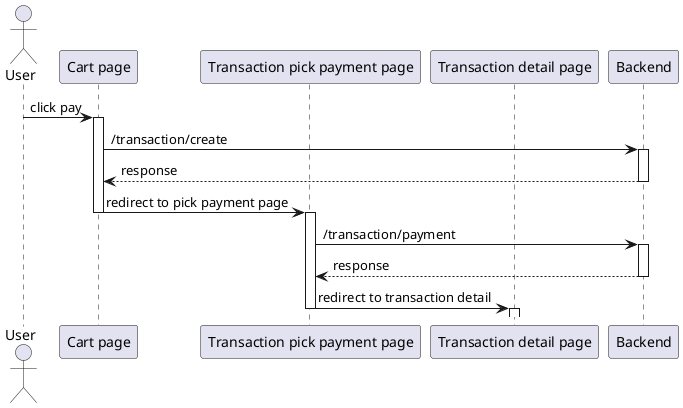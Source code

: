 @startuml create transaction
'autonumber 1.1.1

actor User as u

' Box "front end"
participant "Cart page" as cart
participant "Transaction pick payment page" as trxpay
participant "Transaction detail page" as trxdetail
' end box

participant "Backend" as be

u -> cart++ : click pay
cart -> be++ : /transaction/create
return response

cart -> trxpay --++ : redirect to pick payment page
trxpay -> be++ : /transaction/payment
return response

trxpay -> trxdetail --++ : redirect to transaction detail


@enduml
